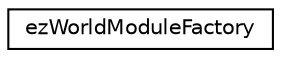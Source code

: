 digraph "Graphical Class Hierarchy"
{
 // LATEX_PDF_SIZE
  edge [fontname="Helvetica",fontsize="10",labelfontname="Helvetica",labelfontsize="10"];
  node [fontname="Helvetica",fontsize="10",shape=record];
  rankdir="LR";
  Node0 [label="ezWorldModuleFactory",height=0.2,width=0.4,color="black", fillcolor="white", style="filled",URL="$d0/ddd/classez_world_module_factory.htm",tooltip="Helper class to get component type ids and create new instances of world modules from rtti."];
}
